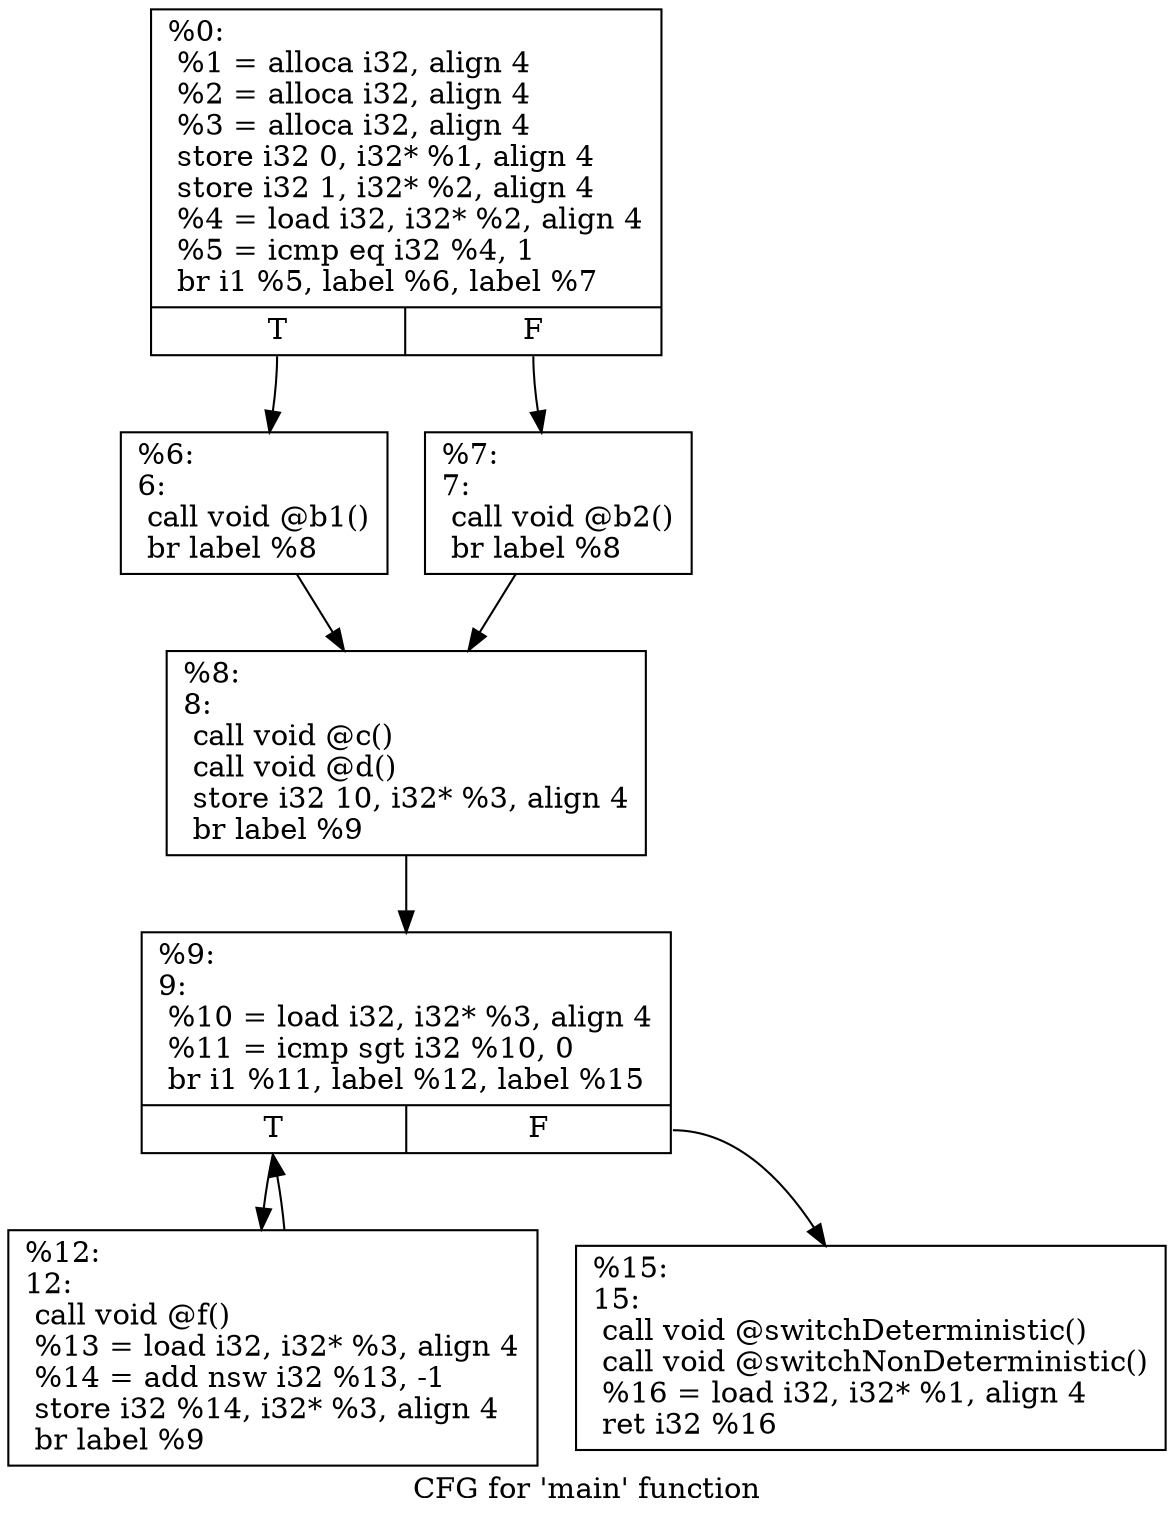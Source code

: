 digraph "CFG for 'main' function" {
	label="CFG for 'main' function";

	Node0x1a65770 [shape=record,label="{%0:\l  %1 = alloca i32, align 4\l  %2 = alloca i32, align 4\l  %3 = alloca i32, align 4\l  store i32 0, i32* %1, align 4\l  store i32 1, i32* %2, align 4\l  %4 = load i32, i32* %2, align 4\l  %5 = icmp eq i32 %4, 1\l  br i1 %5, label %6, label %7\l|{<s0>T|<s1>F}}"];
	Node0x1a65770:s0 -> Node0x1a65a60;
	Node0x1a65770:s1 -> Node0x1a65ab0;
	Node0x1a65a60 [shape=record,label="{%6:\l6:                                                \l  call void @b1()\l  br label %8\l}"];
	Node0x1a65a60 -> Node0x1a65c50;
	Node0x1a65ab0 [shape=record,label="{%7:\l7:                                                \l  call void @b2()\l  br label %8\l}"];
	Node0x1a65ab0 -> Node0x1a65c50;
	Node0x1a65c50 [shape=record,label="{%8:\l8:                                                \l  call void @c()\l  call void @d()\l  store i32 10, i32* %3, align 4\l  br label %9\l}"];
	Node0x1a65c50 -> Node0x1a66060;
	Node0x1a66060 [shape=record,label="{%9:\l9:                                                \l  %10 = load i32, i32* %3, align 4\l  %11 = icmp sgt i32 %10, 0\l  br i1 %11, label %12, label %15\l|{<s0>T|<s1>F}}"];
	Node0x1a66060:s0 -> Node0x1a661e0;
	Node0x1a66060:s1 -> Node0x1a66230;
	Node0x1a661e0 [shape=record,label="{%12:\l12:                                               \l  call void @f()\l  %13 = load i32, i32* %3, align 4\l  %14 = add nsw i32 %13, -1\l  store i32 %14, i32* %3, align 4\l  br label %9\l}"];
	Node0x1a661e0 -> Node0x1a66060;
	Node0x1a66230 [shape=record,label="{%15:\l15:                                               \l  call void @switchDeterministic()\l  call void @switchNonDeterministic()\l  %16 = load i32, i32* %1, align 4\l  ret i32 %16\l}"];
}
